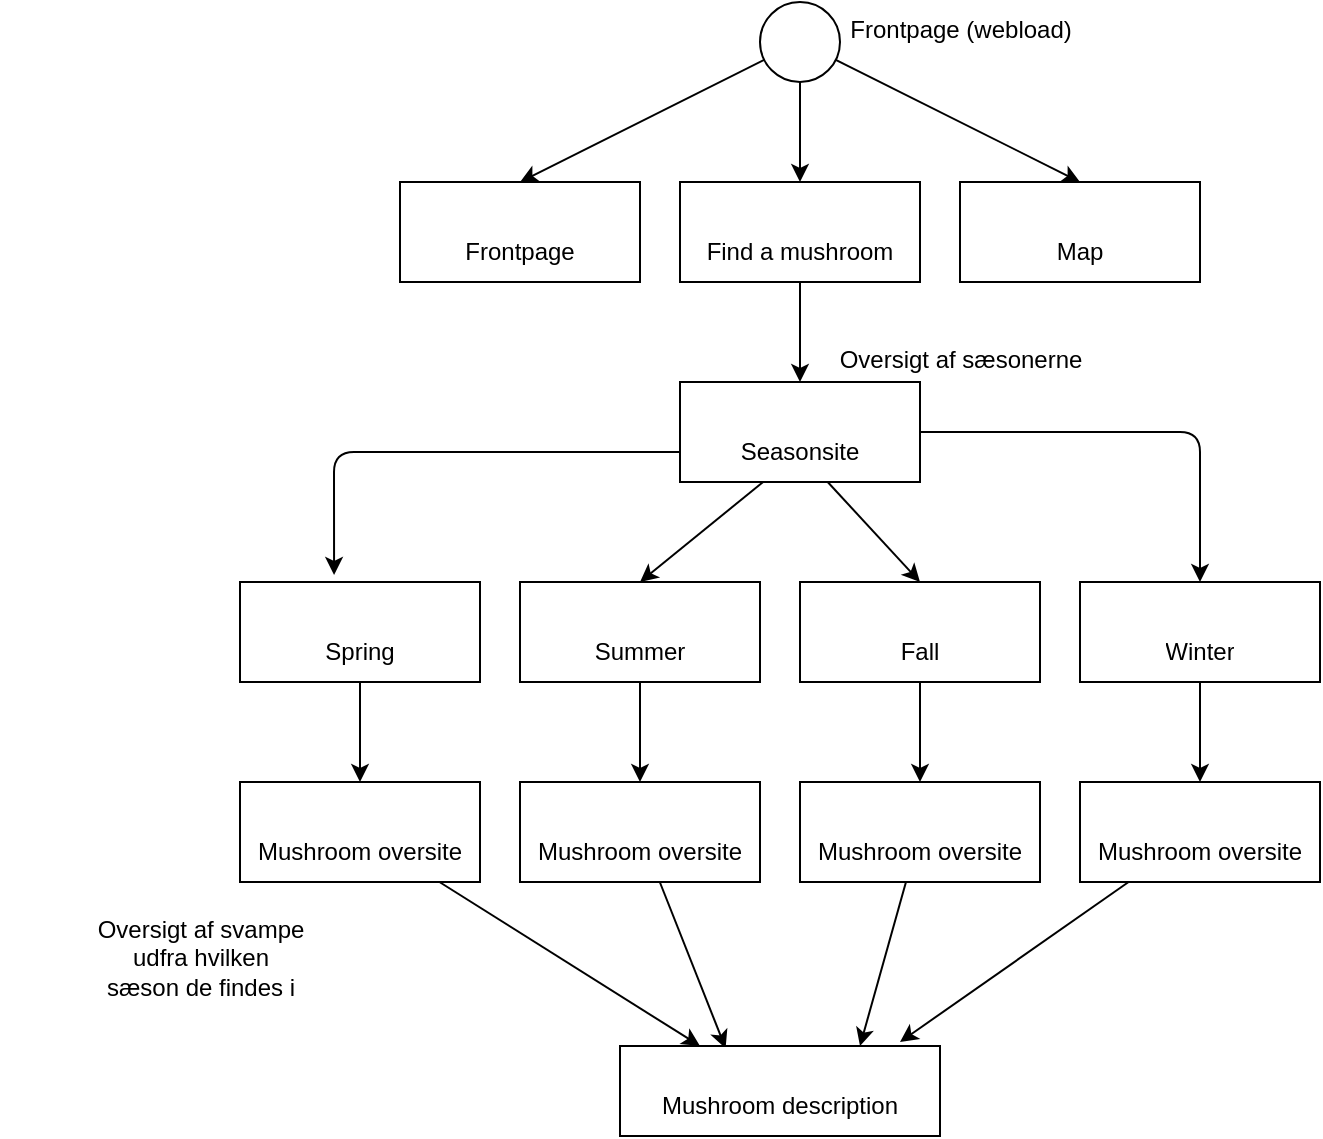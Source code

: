 <mxfile>
    <diagram id="QtdgglnyIc4WALxEzRb2" name="Page-1">
        <mxGraphModel dx="1565" dy="748" grid="1" gridSize="10" guides="1" tooltips="1" connect="1" arrows="1" fold="1" page="1" pageScale="1" pageWidth="827" pageHeight="1169" math="0" shadow="0">
            <root>
                <mxCell id="0"/>
                <mxCell id="1" parent="0"/>
                <mxCell id="30" style="edgeStyle=none;html=1;" edge="1" parent="1" source="2" target="7">
                    <mxGeometry relative="1" as="geometry"/>
                </mxCell>
                <mxCell id="31" style="edgeStyle=none;html=1;entryX=0.5;entryY=0;entryDx=0;entryDy=0;" edge="1" parent="1" source="2" target="5">
                    <mxGeometry relative="1" as="geometry"/>
                </mxCell>
                <mxCell id="32" style="edgeStyle=none;html=1;entryX=0.5;entryY=0;entryDx=0;entryDy=0;" edge="1" parent="1" source="2" target="10">
                    <mxGeometry relative="1" as="geometry"/>
                </mxCell>
                <mxCell id="2" value="" style="ellipse;" vertex="1" parent="1">
                    <mxGeometry x="160" y="40" width="40" height="40" as="geometry"/>
                </mxCell>
                <mxCell id="5" value="" style="align=right;verticalAlign=top;spacingRight=2;" vertex="1" parent="1">
                    <mxGeometry x="-20" y="130" width="120" height="50" as="geometry"/>
                </mxCell>
                <mxCell id="6" value="Frontpage" style="text;html=1;strokeColor=none;fillColor=none;align=center;verticalAlign=middle;spacingLeft=4;spacingRight=4;overflow=hidden;rotatable=0;points=[[0,0.5],[1,0.5]];portConstraint=eastwest;resizeWidth=1;" vertex="1" parent="5">
                    <mxGeometry y="1" width="120" height="30" relative="1" as="geometry">
                        <mxPoint y="-30" as="offset"/>
                    </mxGeometry>
                </mxCell>
                <mxCell id="14" style="edgeStyle=none;html=1;entryX=0.5;entryY=0;entryDx=0;entryDy=0;" edge="1" parent="1" source="7" target="12">
                    <mxGeometry relative="1" as="geometry"/>
                </mxCell>
                <mxCell id="7" value="" style="align=right;verticalAlign=top;spacingRight=2;" vertex="1" parent="1">
                    <mxGeometry x="120" y="130" width="120" height="50" as="geometry"/>
                </mxCell>
                <mxCell id="8" value="Find a mushroom" style="text;html=1;strokeColor=none;fillColor=none;align=center;verticalAlign=middle;spacingLeft=4;spacingRight=4;overflow=hidden;rotatable=0;points=[[0,0.5],[1,0.5]];portConstraint=eastwest;resizeWidth=1;" vertex="1" parent="7">
                    <mxGeometry y="1" width="120" height="30" relative="1" as="geometry">
                        <mxPoint y="-30" as="offset"/>
                    </mxGeometry>
                </mxCell>
                <mxCell id="10" value="" style="align=right;verticalAlign=top;spacingRight=2;" vertex="1" parent="1">
                    <mxGeometry x="260" y="130" width="120" height="50" as="geometry"/>
                </mxCell>
                <mxCell id="11" value="Map" style="text;html=1;strokeColor=none;fillColor=none;align=center;verticalAlign=middle;spacingLeft=4;spacingRight=4;overflow=hidden;rotatable=0;points=[[0,0.5],[1,0.5]];portConstraint=eastwest;resizeWidth=1;" vertex="1" parent="10">
                    <mxGeometry y="1" width="120" height="30" relative="1" as="geometry">
                        <mxPoint y="-30" as="offset"/>
                    </mxGeometry>
                </mxCell>
                <mxCell id="27" style="edgeStyle=none;html=1;entryX=0.5;entryY=0;entryDx=0;entryDy=0;" edge="1" parent="1" source="12" target="25">
                    <mxGeometry relative="1" as="geometry">
                        <Array as="points">
                            <mxPoint x="380" y="255"/>
                        </Array>
                    </mxGeometry>
                </mxCell>
                <mxCell id="12" value="" style="align=right;verticalAlign=top;spacingRight=2;" vertex="1" parent="1">
                    <mxGeometry x="120" y="230" width="120" height="50" as="geometry"/>
                </mxCell>
                <mxCell id="13" value="Seasonsite" style="text;html=1;strokeColor=none;fillColor=none;align=center;verticalAlign=middle;spacingLeft=4;spacingRight=4;overflow=hidden;rotatable=0;points=[[0,0.5],[1,0.5]];portConstraint=eastwest;resizeWidth=1;" vertex="1" parent="12">
                    <mxGeometry y="1" width="120" height="30" relative="1" as="geometry">
                        <mxPoint y="-30" as="offset"/>
                    </mxGeometry>
                </mxCell>
                <mxCell id="17" style="edgeStyle=none;html=1;entryX=0.392;entryY=-0.07;entryDx=0;entryDy=0;entryPerimeter=0;" edge="1" parent="12" source="13" target="15">
                    <mxGeometry relative="1" as="geometry">
                        <Array as="points">
                            <mxPoint x="-173" y="35"/>
                        </Array>
                    </mxGeometry>
                </mxCell>
                <mxCell id="28" style="edgeStyle=none;html=1;entryX=0.5;entryY=0;entryDx=0;entryDy=0;" edge="1" parent="12" source="13" target="23">
                    <mxGeometry relative="1" as="geometry"/>
                </mxCell>
                <mxCell id="33" style="edgeStyle=none;html=1;entryX=0.5;entryY=0;entryDx=0;entryDy=0;" edge="1" parent="12" source="13" target="18">
                    <mxGeometry relative="1" as="geometry"/>
                </mxCell>
                <mxCell id="43" style="edgeStyle=none;html=1;entryX=0.5;entryY=0;entryDx=0;entryDy=0;" edge="1" parent="1" source="15" target="34">
                    <mxGeometry relative="1" as="geometry"/>
                </mxCell>
                <mxCell id="15" value="" style="align=right;verticalAlign=top;spacingRight=2;" vertex="1" parent="1">
                    <mxGeometry x="-100" y="330" width="120" height="50" as="geometry"/>
                </mxCell>
                <mxCell id="16" value="Spring" style="text;html=1;strokeColor=none;fillColor=none;align=center;verticalAlign=middle;spacingLeft=4;spacingRight=4;overflow=hidden;rotatable=0;points=[[0,0.5],[1,0.5]];portConstraint=eastwest;resizeWidth=1;" vertex="1" parent="15">
                    <mxGeometry y="1" width="120" height="30" relative="1" as="geometry">
                        <mxPoint y="-30" as="offset"/>
                    </mxGeometry>
                </mxCell>
                <mxCell id="44" style="edgeStyle=none;html=1;entryX=0.5;entryY=0;entryDx=0;entryDy=0;" edge="1" parent="1" source="18" target="37">
                    <mxGeometry relative="1" as="geometry"/>
                </mxCell>
                <mxCell id="18" value="" style="align=right;verticalAlign=top;spacingRight=2;" vertex="1" parent="1">
                    <mxGeometry x="40" y="330" width="120" height="50" as="geometry"/>
                </mxCell>
                <mxCell id="19" value="Summer" style="text;html=1;strokeColor=none;fillColor=none;align=center;verticalAlign=middle;spacingLeft=4;spacingRight=4;overflow=hidden;rotatable=0;points=[[0,0.5],[1,0.5]];portConstraint=eastwest;resizeWidth=1;" vertex="1" parent="18">
                    <mxGeometry y="1" width="120" height="30" relative="1" as="geometry">
                        <mxPoint y="-30" as="offset"/>
                    </mxGeometry>
                </mxCell>
                <mxCell id="45" style="edgeStyle=none;html=1;entryX=0.5;entryY=0;entryDx=0;entryDy=0;" edge="1" parent="1" source="23" target="39">
                    <mxGeometry relative="1" as="geometry"/>
                </mxCell>
                <mxCell id="23" value="" style="align=right;verticalAlign=top;spacingRight=2;" vertex="1" parent="1">
                    <mxGeometry x="180" y="330" width="120" height="50" as="geometry"/>
                </mxCell>
                <mxCell id="24" value="Fall" style="text;html=1;strokeColor=none;fillColor=none;align=center;verticalAlign=middle;spacingLeft=4;spacingRight=4;overflow=hidden;rotatable=0;points=[[0,0.5],[1,0.5]];portConstraint=eastwest;resizeWidth=1;" vertex="1" parent="23">
                    <mxGeometry y="1" width="120" height="30" relative="1" as="geometry">
                        <mxPoint y="-30" as="offset"/>
                    </mxGeometry>
                </mxCell>
                <mxCell id="46" style="edgeStyle=none;html=1;entryX=0.5;entryY=0;entryDx=0;entryDy=0;" edge="1" parent="1" source="25" target="41">
                    <mxGeometry relative="1" as="geometry"/>
                </mxCell>
                <mxCell id="25" value="" style="align=right;verticalAlign=top;spacingRight=2;" vertex="1" parent="1">
                    <mxGeometry x="320" y="330" width="120" height="50" as="geometry"/>
                </mxCell>
                <mxCell id="26" value="Winter" style="text;html=1;strokeColor=none;fillColor=none;align=center;verticalAlign=middle;spacingLeft=4;spacingRight=4;overflow=hidden;rotatable=0;points=[[0,0.5],[1,0.5]];portConstraint=eastwest;resizeWidth=1;" vertex="1" parent="25">
                    <mxGeometry y="1" width="120" height="30" relative="1" as="geometry">
                        <mxPoint y="-30" as="offset"/>
                    </mxGeometry>
                </mxCell>
                <mxCell id="49" style="edgeStyle=none;html=1;entryX=0.25;entryY=0;entryDx=0;entryDy=0;" edge="1" parent="1" source="34" target="47">
                    <mxGeometry relative="1" as="geometry"/>
                </mxCell>
                <mxCell id="34" value="" style="align=right;verticalAlign=top;spacingRight=2;" vertex="1" parent="1">
                    <mxGeometry x="-100" y="430" width="120" height="50" as="geometry"/>
                </mxCell>
                <mxCell id="35" value="Mushroom oversite" style="text;html=1;strokeColor=none;fillColor=none;align=center;verticalAlign=middle;spacingLeft=4;spacingRight=4;overflow=hidden;rotatable=0;points=[[0,0.5],[1,0.5]];portConstraint=eastwest;resizeWidth=1;" vertex="1" parent="34">
                    <mxGeometry y="1" width="120" height="30" relative="1" as="geometry">
                        <mxPoint y="-30" as="offset"/>
                    </mxGeometry>
                </mxCell>
                <mxCell id="50" style="edgeStyle=none;html=1;entryX=0.33;entryY=0.025;entryDx=0;entryDy=0;entryPerimeter=0;" edge="1" parent="1" source="37" target="47">
                    <mxGeometry relative="1" as="geometry"/>
                </mxCell>
                <mxCell id="37" value="" style="align=right;verticalAlign=top;spacingRight=2;" vertex="1" parent="1">
                    <mxGeometry x="40" y="430" width="120" height="50" as="geometry"/>
                </mxCell>
                <mxCell id="38" value="Mushroom oversite" style="text;html=1;strokeColor=none;fillColor=none;align=center;verticalAlign=middle;spacingLeft=4;spacingRight=4;overflow=hidden;rotatable=0;points=[[0,0.5],[1,0.5]];portConstraint=eastwest;resizeWidth=1;" vertex="1" parent="37">
                    <mxGeometry y="1" width="120" height="30" relative="1" as="geometry">
                        <mxPoint y="-30" as="offset"/>
                    </mxGeometry>
                </mxCell>
                <mxCell id="51" style="edgeStyle=none;html=1;entryX=0.75;entryY=0;entryDx=0;entryDy=0;" edge="1" parent="1" source="39" target="47">
                    <mxGeometry relative="1" as="geometry"/>
                </mxCell>
                <mxCell id="39" value="" style="align=right;verticalAlign=top;spacingRight=2;" vertex="1" parent="1">
                    <mxGeometry x="180" y="430" width="120" height="50" as="geometry"/>
                </mxCell>
                <mxCell id="40" value="Mushroom oversite" style="text;html=1;strokeColor=none;fillColor=none;align=center;verticalAlign=middle;spacingLeft=4;spacingRight=4;overflow=hidden;rotatable=0;points=[[0,0.5],[1,0.5]];portConstraint=eastwest;resizeWidth=1;" vertex="1" parent="39">
                    <mxGeometry y="1" width="120" height="30" relative="1" as="geometry">
                        <mxPoint y="-30" as="offset"/>
                    </mxGeometry>
                </mxCell>
                <mxCell id="52" style="edgeStyle=none;html=1;entryX=0.875;entryY=-0.044;entryDx=0;entryDy=0;entryPerimeter=0;" edge="1" parent="1" source="41" target="47">
                    <mxGeometry relative="1" as="geometry"/>
                </mxCell>
                <mxCell id="41" value="" style="align=right;verticalAlign=top;spacingRight=2;" vertex="1" parent="1">
                    <mxGeometry x="320" y="430" width="120" height="50" as="geometry"/>
                </mxCell>
                <mxCell id="42" value="Mushroom oversite" style="text;html=1;strokeColor=none;fillColor=none;align=center;verticalAlign=middle;spacingLeft=4;spacingRight=4;overflow=hidden;rotatable=0;points=[[0,0.5],[1,0.5]];portConstraint=eastwest;resizeWidth=1;" vertex="1" parent="41">
                    <mxGeometry y="1" width="120" height="30" relative="1" as="geometry">
                        <mxPoint y="-30" as="offset"/>
                    </mxGeometry>
                </mxCell>
                <mxCell id="47" value="" style="align=right;verticalAlign=top;spacingRight=2;" vertex="1" parent="1">
                    <mxGeometry x="90" y="562" width="160" height="45" as="geometry"/>
                </mxCell>
                <mxCell id="48" value="Mushroom description" style="text;html=1;strokeColor=none;fillColor=none;align=center;verticalAlign=middle;spacingLeft=4;spacingRight=4;overflow=hidden;rotatable=0;points=[[0,0.5],[1,0.5]];portConstraint=eastwest;resizeWidth=1;" vertex="1" parent="47">
                    <mxGeometry y="1" width="160" height="30" relative="1" as="geometry">
                        <mxPoint y="-30" as="offset"/>
                    </mxGeometry>
                </mxCell>
                <mxCell id="54" value="Frontpage (webload)" style="text;html=1;align=center;" vertex="1" parent="1">
                    <mxGeometry x="160" y="40" width="200" height="25" as="geometry"/>
                </mxCell>
                <mxCell id="55" value="Oversigt af svampe &lt;br&gt;udfra hvilken &lt;br&gt;sæson de findes i" style="text;html=1;align=center;" vertex="1" parent="1">
                    <mxGeometry x="-220" y="490" width="200" height="25" as="geometry"/>
                </mxCell>
                <mxCell id="56" value="Oversigt af sæsonerne" style="text;html=1;align=center;" vertex="1" parent="1">
                    <mxGeometry x="160" y="205" width="200" height="25" as="geometry"/>
                </mxCell>
            </root>
        </mxGraphModel>
    </diagram>
</mxfile>